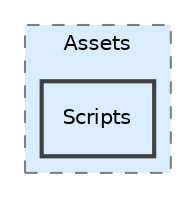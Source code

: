 digraph "C:/Users/winamba/HeartsOperation/Assets/Scripts"
{
 // LATEX_PDF_SIZE
  bgcolor="transparent";
  edge [fontname="Helvetica",fontsize="10",labelfontname="Helvetica",labelfontsize="10"];
  node [fontname="Helvetica",fontsize="10",shape=record];
  compound=true
  subgraph clusterdir_1ce577b9809fa17290ddc3a69aae8766 {
    graph [ bgcolor="#daedff", pencolor="grey50", style="filled,dashed,", label="Assets", fontname="Helvetica", fontsize="10", URL="dir_1ce577b9809fa17290ddc3a69aae8766.html"]
  dir_16e0bf303048a9656af9b8e68e87bf87 [shape=box, label="Scripts", style="filled,bold,", fillcolor="#daedff", color="grey25", URL="dir_16e0bf303048a9656af9b8e68e87bf87.html"];
  }
}
